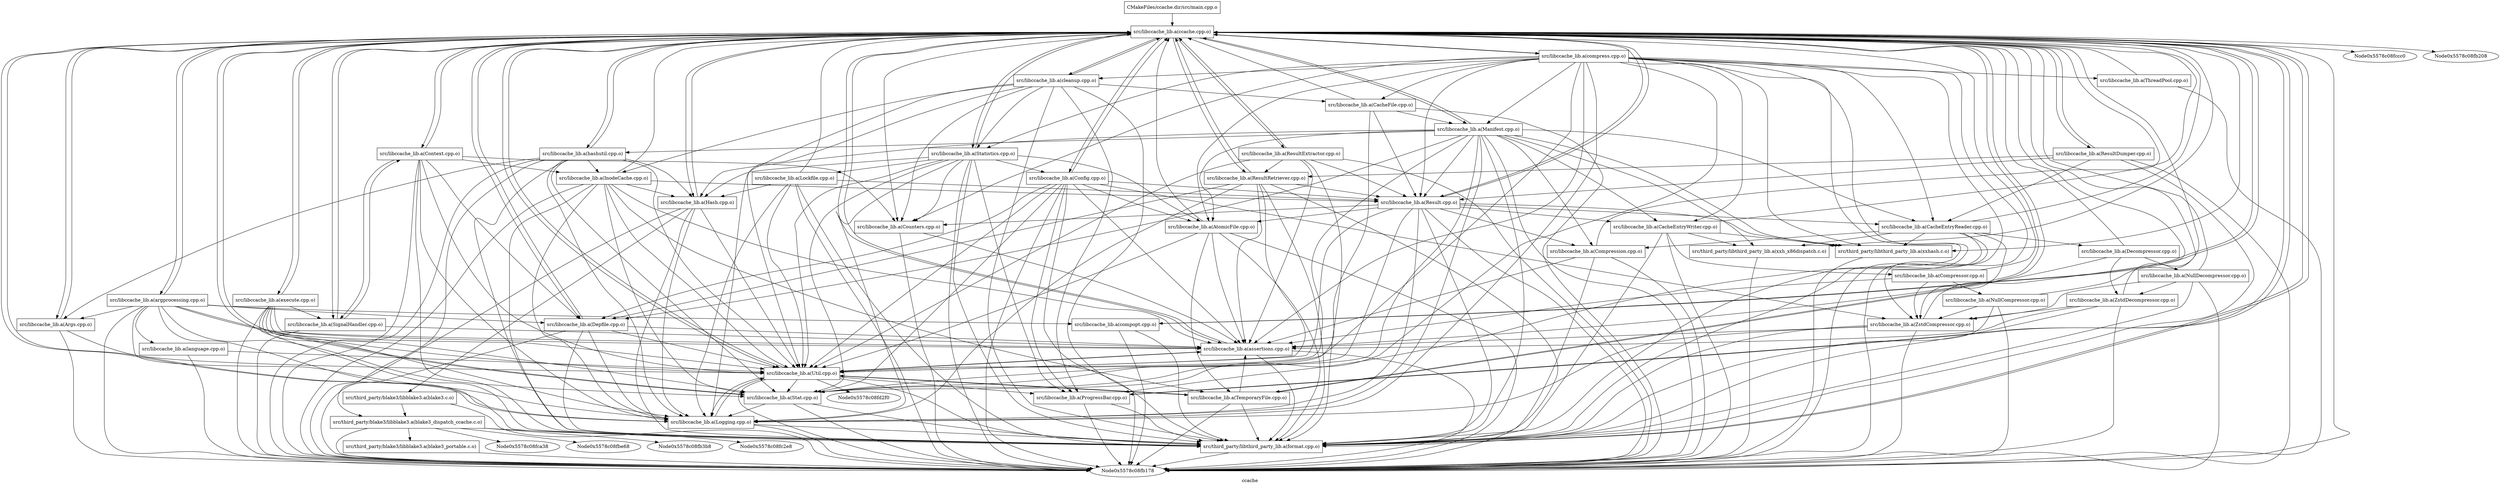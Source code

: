 digraph "ccache" {
	label="ccache";

	Node0x5578c08fba78 [shape=record,label="{CMakeFiles/ccache.dir/src/main.cpp.o}"];
	Node0x5578c08fba78 -> Node0x5578c08fcf00;
	Node0x5578c08fcf00 [shape=record,label="{src/libccache_lib.a(ccache.cpp.o)}"];
	Node0x5578c08fcf00 -> Node0x5578c08fd068;
	Node0x5578c08fcf00 -> Node0x5578c08fb838;
	Node0x5578c08fcf00 -> Node0x5578c08fb8c8;
	Node0x5578c08fcf00 -> Node0x5578c08fc5b8;
	Node0x5578c08fcf00 -> Node0x5578c08fccc0;
	Node0x5578c08fcf00 -> Node0x5578c08fb178;
	Node0x5578c08fcf00 -> Node0x5578c08fc060;
	Node0x5578c08fcf00 -> Node0x5578c08fb520;
	Node0x5578c08fcf00 -> Node0x5578c08fcba0;
	Node0x5578c08fcf00 -> Node0x5578c08fd218;
	Node0x5578c08fcf00 -> Node0x5578c08fc648;
	Node0x5578c08fcf00 -> Node0x5578c08fbb98;
	Node0x5578c08fcf00 -> Node0x5578c08fcbe8;
	Node0x5578c08fcf00 -> Node0x5578c08fc960;
	Node0x5578c08fcf00 -> Node0x5578c08fc528;
	Node0x5578c08fcf00 -> Node0x5578c08fb958;
	Node0x5578c08fcf00 -> Node0x5578c08fb688;
	Node0x5578c08fcf00 -> Node0x5578c08fcfd8;
	Node0x5578c08fcf00 -> Node0x5578c08fc138;
	Node0x5578c08fcf00 -> Node0x5578c08fc600;
	Node0x5578c08fcf00 -> Node0x5578c08fd140;
	Node0x5578c08fcf00 -> Node0x5578c08fb880;
	Node0x5578c08fcf00 -> Node0x5578c08fb1c0;
	Node0x5578c08fcf00 -> Node0x5578c08fc7f8;
	Node0x5578c08fcf00 -> Node0x5578c08fc210;
	Node0x5578c08fcf00 -> Node0x5578c08fbc70;
	Node0x5578c08fcf00 -> Node0x5578c08fc9a8;
	Node0x5578c08fcf00 -> Node0x5578c08fb208;
	Node0x5578c08fcf00 -> Node0x5578c08fc7b0;
	Node0x5578c08fcf00 -> Node0x5578c08fb910;
	Node0x5578c08fcf00 -> Node0x5578c08fb250;
	Node0x5578c08fd068 [shape=record,label="{src/libccache_lib.a(ProgressBar.cpp.o)}"];
	Node0x5578c08fd068 -> Node0x5578c08fcf00;
	Node0x5578c08fd068 -> Node0x5578c08fb178;
	Node0x5578c08fd068 -> Node0x5578c08fc7b0;
	Node0x5578c08fb838 [shape=record,label="{src/libccache_lib.a(Counters.cpp.o)}"];
	Node0x5578c08fb838 -> Node0x5578c08fb8c8;
	Node0x5578c08fb838 -> Node0x5578c08fb178;
	Node0x5578c08fb8c8 [shape=record,label="{src/libccache_lib.a(assertions.cpp.o)}"];
	Node0x5578c08fb8c8 -> Node0x5578c08fcf00;
	Node0x5578c08fb8c8 -> Node0x5578c08fc5b8;
	Node0x5578c08fb8c8 -> Node0x5578c08fb178;
	Node0x5578c08fb8c8 -> Node0x5578c08fc7b0;
	Node0x5578c08fc5b8 [shape=record,label="{src/libccache_lib.a(Util.cpp.o)}"];
	Node0x5578c08fc5b8 -> Node0x5578c08fcf00;
	Node0x5578c08fc5b8 -> Node0x5578c08fd068;
	Node0x5578c08fc5b8 -> Node0x5578c08fb8c8;
	Node0x5578c08fc5b8 -> Node0x5578c08fb178;
	Node0x5578c08fc5b8 -> Node0x5578c08fc060;
	Node0x5578c08fc5b8 -> Node0x5578c08fb520;
	Node0x5578c08fc5b8 -> Node0x5578c08fcba0;
	Node0x5578c08fc5b8 -> Node0x5578c08fd2f0;
	Node0x5578c08fc5b8 -> Node0x5578c08fc7b0;
	Node0x5578c08fc060 [shape=record,label="{src/libccache_lib.a(Stat.cpp.o)}"];
	Node0x5578c08fc060 -> Node0x5578c08fcf00;
	Node0x5578c08fc060 -> Node0x5578c08fb178;
	Node0x5578c08fc060 -> Node0x5578c08fb520;
	Node0x5578c08fc060 -> Node0x5578c08fc7b0;
	Node0x5578c08fb520 [shape=record,label="{src/libccache_lib.a(Logging.cpp.o)}"];
	Node0x5578c08fb520 -> Node0x5578c08fcf00;
	Node0x5578c08fb520 -> Node0x5578c08fc5b8;
	Node0x5578c08fb520 -> Node0x5578c08fb178;
	Node0x5578c08fb520 -> Node0x5578c08fc7b0;
	Node0x5578c08fcba0 [shape=record,label="{src/libccache_lib.a(TemporaryFile.cpp.o)}"];
	Node0x5578c08fcba0 -> Node0x5578c08fcf00;
	Node0x5578c08fcba0 -> Node0x5578c08fb8c8;
	Node0x5578c08fcba0 -> Node0x5578c08fc5b8;
	Node0x5578c08fcba0 -> Node0x5578c08fb178;
	Node0x5578c08fcba0 -> Node0x5578c08fc7b0;
	Node0x5578c08fd218 [shape=record,label="{src/libccache_lib.a(Args.cpp.o)}"];
	Node0x5578c08fd218 -> Node0x5578c08fcf00;
	Node0x5578c08fd218 -> Node0x5578c08fc5b8;
	Node0x5578c08fd218 -> Node0x5578c08fb178;
	Node0x5578c08fc648 [shape=record,label="{src/libccache_lib.a(Hash.cpp.o)}"];
	Node0x5578c08fc648 -> Node0x5578c08fcf00;
	Node0x5578c08fc648 -> Node0x5578c08fc5b8;
	Node0x5578c08fc648 -> Node0x5578c08fb178;
	Node0x5578c08fc648 -> Node0x5578c08fb520;
	Node0x5578c08fc648 -> Node0x5578c08fc7b0;
	Node0x5578c08fc648 -> Node0x5578c08fb9e8;
	Node0x5578c08fbb98 [shape=record,label="{src/libccache_lib.a(Result.cpp.o)}"];
	Node0x5578c08fbb98 -> Node0x5578c08fcf00;
	Node0x5578c08fbb98 -> Node0x5578c08fb838;
	Node0x5578c08fbb98 -> Node0x5578c08fc5b8;
	Node0x5578c08fbb98 -> Node0x5578c08fb178;
	Node0x5578c08fbb98 -> Node0x5578c08fc060;
	Node0x5578c08fbb98 -> Node0x5578c08fb520;
	Node0x5578c08fbb98 -> Node0x5578c08fb0e8;
	Node0x5578c08fbb98 -> Node0x5578c08fc840;
	Node0x5578c08fbb98 -> Node0x5578c08fcf48;
	Node0x5578c08fbb98 -> Node0x5578c08fc918;
	Node0x5578c08fbb98 -> Node0x5578c08fc7b0;
	Node0x5578c08fbb98 -> Node0x5578c08fb910;
	Node0x5578c08fb0e8 [shape=record,label="{src/libccache_lib.a(CacheEntryWriter.cpp.o)}"];
	Node0x5578c08fb0e8 -> Node0x5578c08fcf00;
	Node0x5578c08fb0e8 -> Node0x5578c08fb178;
	Node0x5578c08fb0e8 -> Node0x5578c08fb7f0;
	Node0x5578c08fb0e8 -> Node0x5578c08fc7b0;
	Node0x5578c08fb0e8 -> Node0x5578c08fb910;
	Node0x5578c08fb0e8 -> Node0x5578c08fb250;
	Node0x5578c08fb7f0 [shape=record,label="{src/libccache_lib.a(Compressor.cpp.o)}"];
	Node0x5578c08fb7f0 -> Node0x5578c08fcf00;
	Node0x5578c08fb7f0 -> Node0x5578c08fb8c8;
	Node0x5578c08fb7f0 -> Node0x5578c08fd1d0;
	Node0x5578c08fb7f0 -> Node0x5578c08fc258;
	Node0x5578c08fd1d0 [shape=record,label="{src/libccache_lib.a(ZstdCompressor.cpp.o)}"];
	Node0x5578c08fd1d0 -> Node0x5578c08fcf00;
	Node0x5578c08fd1d0 -> Node0x5578c08fb8c8;
	Node0x5578c08fd1d0 -> Node0x5578c08fb178;
	Node0x5578c08fd1d0 -> Node0x5578c08fb520;
	Node0x5578c08fd1d0 -> Node0x5578c08fc7b0;
	Node0x5578c08fc258 [shape=record,label="{src/libccache_lib.a(NullCompressor.cpp.o)}"];
	Node0x5578c08fc258 -> Node0x5578c08fcf00;
	Node0x5578c08fc258 -> Node0x5578c08fb178;
	Node0x5578c08fc258 -> Node0x5578c08fd1d0;
	Node0x5578c08fc258 -> Node0x5578c08fc7b0;
	Node0x5578c08fc840 [shape=record,label="{src/libccache_lib.a(AtomicFile.cpp.o)}"];
	Node0x5578c08fc840 -> Node0x5578c08fcf00;
	Node0x5578c08fc840 -> Node0x5578c08fb8c8;
	Node0x5578c08fc840 -> Node0x5578c08fc5b8;
	Node0x5578c08fc840 -> Node0x5578c08fb178;
	Node0x5578c08fc840 -> Node0x5578c08fcba0;
	Node0x5578c08fc840 -> Node0x5578c08fc7b0;
	Node0x5578c08fcf48 [shape=record,label="{src/libccache_lib.a(Compression.cpp.o)}"];
	Node0x5578c08fcf48 -> Node0x5578c08fcf00;
	Node0x5578c08fcf48 -> Node0x5578c08fb8c8;
	Node0x5578c08fcf48 -> Node0x5578c08fb178;
	Node0x5578c08fcf48 -> Node0x5578c08fc7b0;
	Node0x5578c08fc918 [shape=record,label="{src/libccache_lib.a(CacheEntryReader.cpp.o)}"];
	Node0x5578c08fc918 -> Node0x5578c08fcf00;
	Node0x5578c08fc918 -> Node0x5578c08fb178;
	Node0x5578c08fc918 -> Node0x5578c08fd1d0;
	Node0x5578c08fc918 -> Node0x5578c08fcf48;
	Node0x5578c08fc918 -> Node0x5578c08fc0a8;
	Node0x5578c08fc918 -> Node0x5578c08fc7b0;
	Node0x5578c08fc918 -> Node0x5578c08fb910;
	Node0x5578c08fc918 -> Node0x5578c08fb250;
	Node0x5578c08fc0a8 [shape=record,label="{src/libccache_lib.a(Decompressor.cpp.o)}"];
	Node0x5578c08fc0a8 -> Node0x5578c08fcf00;
	Node0x5578c08fc0a8 -> Node0x5578c08fb8c8;
	Node0x5578c08fc0a8 -> Node0x5578c08fb4d8;
	Node0x5578c08fc0a8 -> Node0x5578c08fb2e0;
	Node0x5578c08fb4d8 [shape=record,label="{src/libccache_lib.a(ZstdDecompressor.cpp.o)}"];
	Node0x5578c08fb4d8 -> Node0x5578c08fcf00;
	Node0x5578c08fb4d8 -> Node0x5578c08fb8c8;
	Node0x5578c08fb4d8 -> Node0x5578c08fb178;
	Node0x5578c08fb4d8 -> Node0x5578c08fd1d0;
	Node0x5578c08fb4d8 -> Node0x5578c08fc7b0;
	Node0x5578c08fb2e0 [shape=record,label="{src/libccache_lib.a(NullDecompressor.cpp.o)}"];
	Node0x5578c08fb2e0 -> Node0x5578c08fcf00;
	Node0x5578c08fb2e0 -> Node0x5578c08fb178;
	Node0x5578c08fb2e0 -> Node0x5578c08fd1d0;
	Node0x5578c08fb2e0 -> Node0x5578c08fb4d8;
	Node0x5578c08fb2e0 -> Node0x5578c08fc7b0;
	Node0x5578c08fcbe8 [shape=record,label="{src/libccache_lib.a(ResultRetriever.cpp.o)}"];
	Node0x5578c08fcbe8 -> Node0x5578c08fcf00;
	Node0x5578c08fcbe8 -> Node0x5578c08fb8c8;
	Node0x5578c08fcbe8 -> Node0x5578c08fc5b8;
	Node0x5578c08fcbe8 -> Node0x5578c08fb178;
	Node0x5578c08fcbe8 -> Node0x5578c08fb520;
	Node0x5578c08fcbe8 -> Node0x5578c08fbb98;
	Node0x5578c08fcbe8 -> Node0x5578c08fc960;
	Node0x5578c08fcbe8 -> Node0x5578c08fc7b0;
	Node0x5578c08fc960 [shape=record,label="{src/libccache_lib.a(Depfile.cpp.o)}"];
	Node0x5578c08fc960 -> Node0x5578c08fcf00;
	Node0x5578c08fc960 -> Node0x5578c08fb8c8;
	Node0x5578c08fc960 -> Node0x5578c08fc5b8;
	Node0x5578c08fc960 -> Node0x5578c08fb178;
	Node0x5578c08fc960 -> Node0x5578c08fb520;
	Node0x5578c08fc960 -> Node0x5578c08fc7b0;
	Node0x5578c08fc528 [shape=record,label="{src/libccache_lib.a(Manifest.cpp.o)}"];
	Node0x5578c08fc528 -> Node0x5578c08fcf00;
	Node0x5578c08fc528 -> Node0x5578c08fc5b8;
	Node0x5578c08fc528 -> Node0x5578c08fb178;
	Node0x5578c08fc528 -> Node0x5578c08fc060;
	Node0x5578c08fc528 -> Node0x5578c08fb520;
	Node0x5578c08fc528 -> Node0x5578c08fc648;
	Node0x5578c08fc528 -> Node0x5578c08fbb98;
	Node0x5578c08fc528 -> Node0x5578c08fb0e8;
	Node0x5578c08fc528 -> Node0x5578c08fc840;
	Node0x5578c08fc528 -> Node0x5578c08fcf48;
	Node0x5578c08fc528 -> Node0x5578c08fc918;
	Node0x5578c08fc528 -> Node0x5578c08fc960;
	Node0x5578c08fc528 -> Node0x5578c08fc9a8;
	Node0x5578c08fc528 -> Node0x5578c08fc7b0;
	Node0x5578c08fc528 -> Node0x5578c08fb910;
	Node0x5578c08fc528 -> Node0x5578c08fb250;
	Node0x5578c08fb958 [shape=record,label="{src/libccache_lib.a(Context.cpp.o)}"];
	Node0x5578c08fb958 -> Node0x5578c08fcf00;
	Node0x5578c08fb958 -> Node0x5578c08fb838;
	Node0x5578c08fb958 -> Node0x5578c08fc5b8;
	Node0x5578c08fb958 -> Node0x5578c08fb178;
	Node0x5578c08fb958 -> Node0x5578c08fb520;
	Node0x5578c08fb958 -> Node0x5578c08fc960;
	Node0x5578c08fb958 -> Node0x5578c08fb688;
	Node0x5578c08fb958 -> Node0x5578c08fcb58;
	Node0x5578c08fb958 -> Node0x5578c08fc7b0;
	Node0x5578c08fb688 [shape=record,label="{src/libccache_lib.a(SignalHandler.cpp.o)}"];
	Node0x5578c08fb688 -> Node0x5578c08fcf00;
	Node0x5578c08fb688 -> Node0x5578c08fb8c8;
	Node0x5578c08fb688 -> Node0x5578c08fb178;
	Node0x5578c08fb688 -> Node0x5578c08fb958;
	Node0x5578c08fcfd8 [shape=record,label="{src/libccache_lib.a(Statistics.cpp.o)}"];
	Node0x5578c08fcfd8 -> Node0x5578c08fcf00;
	Node0x5578c08fcfd8 -> Node0x5578c08fd068;
	Node0x5578c08fcfd8 -> Node0x5578c08fb838;
	Node0x5578c08fcfd8 -> Node0x5578c08fc5b8;
	Node0x5578c08fcfd8 -> Node0x5578c08fb178;
	Node0x5578c08fcfd8 -> Node0x5578c08fc060;
	Node0x5578c08fcfd8 -> Node0x5578c08fb520;
	Node0x5578c08fcfd8 -> Node0x5578c08fc648;
	Node0x5578c08fcfd8 -> Node0x5578c08fc840;
	Node0x5578c08fcfd8 -> Node0x5578c08fc138;
	Node0x5578c08fcfd8 -> Node0x5578c08fbac0;
	Node0x5578c08fcfd8 -> Node0x5578c08fc7b0;
	Node0x5578c08fc138 [shape=record,label="{src/libccache_lib.a(Config.cpp.o)}"];
	Node0x5578c08fc138 -> Node0x5578c08fcf00;
	Node0x5578c08fc138 -> Node0x5578c08fd068;
	Node0x5578c08fc138 -> Node0x5578c08fb8c8;
	Node0x5578c08fc138 -> Node0x5578c08fc5b8;
	Node0x5578c08fc138 -> Node0x5578c08fb178;
	Node0x5578c08fc138 -> Node0x5578c08fc060;
	Node0x5578c08fc138 -> Node0x5578c08fbb98;
	Node0x5578c08fc138 -> Node0x5578c08fd1d0;
	Node0x5578c08fc138 -> Node0x5578c08fc840;
	Node0x5578c08fc138 -> Node0x5578c08fc960;
	Node0x5578c08fc138 -> Node0x5578c08fc7b0;
	Node0x5578c08fbac0 [shape=record,label="{src/libccache_lib.a(Lockfile.cpp.o)}"];
	Node0x5578c08fbac0 -> Node0x5578c08fcf00;
	Node0x5578c08fbac0 -> Node0x5578c08fc5b8;
	Node0x5578c08fbac0 -> Node0x5578c08fb178;
	Node0x5578c08fbac0 -> Node0x5578c08fb520;
	Node0x5578c08fbac0 -> Node0x5578c08fc648;
	Node0x5578c08fbac0 -> Node0x5578c08fbb98;
	Node0x5578c08fbac0 -> Node0x5578c08fc7b0;
	Node0x5578c08fc600 [shape=record,label="{src/libccache_lib.a(argprocessing.cpp.o)}"];
	Node0x5578c08fc600 -> Node0x5578c08fcf00;
	Node0x5578c08fc600 -> Node0x5578c08fb8c8;
	Node0x5578c08fc600 -> Node0x5578c08fc5b8;
	Node0x5578c08fc600 -> Node0x5578c08fb178;
	Node0x5578c08fc600 -> Node0x5578c08fc060;
	Node0x5578c08fc600 -> Node0x5578c08fb520;
	Node0x5578c08fc600 -> Node0x5578c08fd218;
	Node0x5578c08fc600 -> Node0x5578c08fc960;
	Node0x5578c08fc600 -> Node0x5578c08fc7f8;
	Node0x5578c08fc600 -> Node0x5578c08fbdd8;
	Node0x5578c08fc600 -> Node0x5578c08fc7b0;
	Node0x5578c08fd140 [shape=record,label="{src/libccache_lib.a(ResultDumper.cpp.o)}"];
	Node0x5578c08fd140 -> Node0x5578c08fcf00;
	Node0x5578c08fd140 -> Node0x5578c08fb178;
	Node0x5578c08fd140 -> Node0x5578c08fbb98;
	Node0x5578c08fd140 -> Node0x5578c08fc918;
	Node0x5578c08fd140 -> Node0x5578c08fcbe8;
	Node0x5578c08fd140 -> Node0x5578c08fc7b0;
	Node0x5578c08fb880 [shape=record,label="{src/libccache_lib.a(ResultExtractor.cpp.o)}"];
	Node0x5578c08fb880 -> Node0x5578c08fcf00;
	Node0x5578c08fb880 -> Node0x5578c08fb8c8;
	Node0x5578c08fb880 -> Node0x5578c08fc5b8;
	Node0x5578c08fb880 -> Node0x5578c08fb178;
	Node0x5578c08fb880 -> Node0x5578c08fbb98;
	Node0x5578c08fb880 -> Node0x5578c08fcbe8;
	Node0x5578c08fb880 -> Node0x5578c08fc7b0;
	Node0x5578c08fb1c0 [shape=record,label="{src/libccache_lib.a(cleanup.cpp.o)}"];
	Node0x5578c08fb1c0 -> Node0x5578c08fcf00;
	Node0x5578c08fb1c0 -> Node0x5578c08fd068;
	Node0x5578c08fb1c0 -> Node0x5578c08fb838;
	Node0x5578c08fb1c0 -> Node0x5578c08fc5b8;
	Node0x5578c08fb1c0 -> Node0x5578c08fb178;
	Node0x5578c08fb1c0 -> Node0x5578c08fb520;
	Node0x5578c08fb1c0 -> Node0x5578c08fcfd8;
	Node0x5578c08fb1c0 -> Node0x5578c08fbc28;
	Node0x5578c08fb1c0 -> Node0x5578c08fcb58;
	Node0x5578c08fb1c0 -> Node0x5578c08fc7b0;
	Node0x5578c08fbc28 [shape=record,label="{src/libccache_lib.a(CacheFile.cpp.o)}"];
	Node0x5578c08fbc28 -> Node0x5578c08fcf00;
	Node0x5578c08fbc28 -> Node0x5578c08fb178;
	Node0x5578c08fbc28 -> Node0x5578c08fc060;
	Node0x5578c08fbc28 -> Node0x5578c08fbb98;
	Node0x5578c08fbc28 -> Node0x5578c08fc528;
	Node0x5578c08fc7f8 [shape=record,label="{src/libccache_lib.a(compopt.cpp.o)}"];
	Node0x5578c08fc7f8 -> Node0x5578c08fcf00;
	Node0x5578c08fc7f8 -> Node0x5578c08fb178;
	Node0x5578c08fc7f8 -> Node0x5578c08fc7b0;
	Node0x5578c08fc210 [shape=record,label="{src/libccache_lib.a(compress.cpp.o)}"];
	Node0x5578c08fc210 -> Node0x5578c08fcf00;
	Node0x5578c08fc210 -> Node0x5578c08fd068;
	Node0x5578c08fc210 -> Node0x5578c08fb838;
	Node0x5578c08fc210 -> Node0x5578c08fb8c8;
	Node0x5578c08fc210 -> Node0x5578c08fc5b8;
	Node0x5578c08fc210 -> Node0x5578c08fb178;
	Node0x5578c08fc210 -> Node0x5578c08fc060;
	Node0x5578c08fc210 -> Node0x5578c08fb520;
	Node0x5578c08fc210 -> Node0x5578c08fbb98;
	Node0x5578c08fc210 -> Node0x5578c08fb0e8;
	Node0x5578c08fc210 -> Node0x5578c08fd1d0;
	Node0x5578c08fc210 -> Node0x5578c08fc840;
	Node0x5578c08fc210 -> Node0x5578c08fc918;
	Node0x5578c08fc210 -> Node0x5578c08fc528;
	Node0x5578c08fc210 -> Node0x5578c08fcfd8;
	Node0x5578c08fc210 -> Node0x5578c08fb1c0;
	Node0x5578c08fc210 -> Node0x5578c08fbc28;
	Node0x5578c08fc210 -> Node0x5578c08fcd50;
	Node0x5578c08fc210 -> Node0x5578c08fc7b0;
	Node0x5578c08fc210 -> Node0x5578c08fb910;
	Node0x5578c08fcd50 [shape=record,label="{src/libccache_lib.a(ThreadPool.cpp.o)}"];
	Node0x5578c08fcd50 -> Node0x5578c08fcf00;
	Node0x5578c08fcd50 -> Node0x5578c08fb178;
	Node0x5578c08fbc70 [shape=record,label="{src/libccache_lib.a(execute.cpp.o)}"];
	Node0x5578c08fbc70 -> Node0x5578c08fcf00;
	Node0x5578c08fbc70 -> Node0x5578c08fb8c8;
	Node0x5578c08fbc70 -> Node0x5578c08fc5b8;
	Node0x5578c08fbc70 -> Node0x5578c08fb178;
	Node0x5578c08fbc70 -> Node0x5578c08fc060;
	Node0x5578c08fbc70 -> Node0x5578c08fb520;
	Node0x5578c08fbc70 -> Node0x5578c08fb688;
	Node0x5578c08fbc70 -> Node0x5578c08fc7b0;
	Node0x5578c08fc9a8 [shape=record,label="{src/libccache_lib.a(hashutil.cpp.o)}"];
	Node0x5578c08fc9a8 -> Node0x5578c08fcf00;
	Node0x5578c08fc9a8 -> Node0x5578c08fc5b8;
	Node0x5578c08fc9a8 -> Node0x5578c08fb178;
	Node0x5578c08fc9a8 -> Node0x5578c08fc060;
	Node0x5578c08fc9a8 -> Node0x5578c08fb520;
	Node0x5578c08fc9a8 -> Node0x5578c08fd218;
	Node0x5578c08fc9a8 -> Node0x5578c08fc648;
	Node0x5578c08fc9a8 -> Node0x5578c08fcb58;
	Node0x5578c08fc9a8 -> Node0x5578c08fc7b0;
	Node0x5578c08fc9a8 -> Node0x5578c08fcc30;
	Node0x5578c08fbdd8 [shape=record,label="{src/libccache_lib.a(language.cpp.o)}"];
	Node0x5578c08fbdd8 -> Node0x5578c08fc5b8;
	Node0x5578c08fbdd8 -> Node0x5578c08fb178;
	Node0x5578c08fcb58 [shape=record,label="{src/libccache_lib.a(InodeCache.cpp.o)}"];
	Node0x5578c08fcb58 -> Node0x5578c08fcf00;
	Node0x5578c08fcb58 -> Node0x5578c08fb8c8;
	Node0x5578c08fcb58 -> Node0x5578c08fc5b8;
	Node0x5578c08fcb58 -> Node0x5578c08fb178;
	Node0x5578c08fcb58 -> Node0x5578c08fc060;
	Node0x5578c08fcb58 -> Node0x5578c08fb520;
	Node0x5578c08fcb58 -> Node0x5578c08fcba0;
	Node0x5578c08fcb58 -> Node0x5578c08fc648;
	Node0x5578c08fcb58 -> Node0x5578c08fbb98;
	Node0x5578c08fcb58 -> Node0x5578c08fc7b0;
	Node0x5578c08fc7b0 [shape=record,label="{src/third_party/libthird_party_lib.a(format.cpp.o)}"];
	Node0x5578c08fc7b0 -> Node0x5578c08fcf00;
	Node0x5578c08fc7b0 -> Node0x5578c08fb178;
	Node0x5578c08fb910 [shape=record,label="{src/third_party/libthird_party_lib.a(xxhash.c.o)}"];
	Node0x5578c08fb910 -> Node0x5578c08fb178;
	Node0x5578c08fb250 [shape=record,label="{src/third_party/libthird_party_lib.a(xxh_x86dispatch.c.o)}"];
	Node0x5578c08fb250 -> Node0x5578c08fb178;
	Node0x5578c08fb9e8 [shape=record,label="{src/third_party/blake3/libblake3.a(blake3.c.o)}"];
	Node0x5578c08fb9e8 -> Node0x5578c08fb178;
	Node0x5578c08fb9e8 -> Node0x5578c08fcc30;
	Node0x5578c08fcc30 [shape=record,label="{src/third_party/blake3/libblake3.a(blake3_dispatch_ccache.c.o)}"];
	Node0x5578c08fcc30 -> Node0x5578c08fb178;
	Node0x5578c08fcc30 -> Node0x5578c08fc690;
	Node0x5578c08fcc30 -> Node0x5578c08fc2e8;
	Node0x5578c08fcc30 -> Node0x5578c08fca38;
	Node0x5578c08fcc30 -> Node0x5578c08fbe68;
	Node0x5578c08fcc30 -> Node0x5578c08fb3b8;
	Node0x5578c08fc690 [shape=record,label="{src/third_party/blake3/libblake3.a(blake3_portable.c.o)}"];
	Node0x5578c08fc690 -> Node0x5578c08fb178;
}
